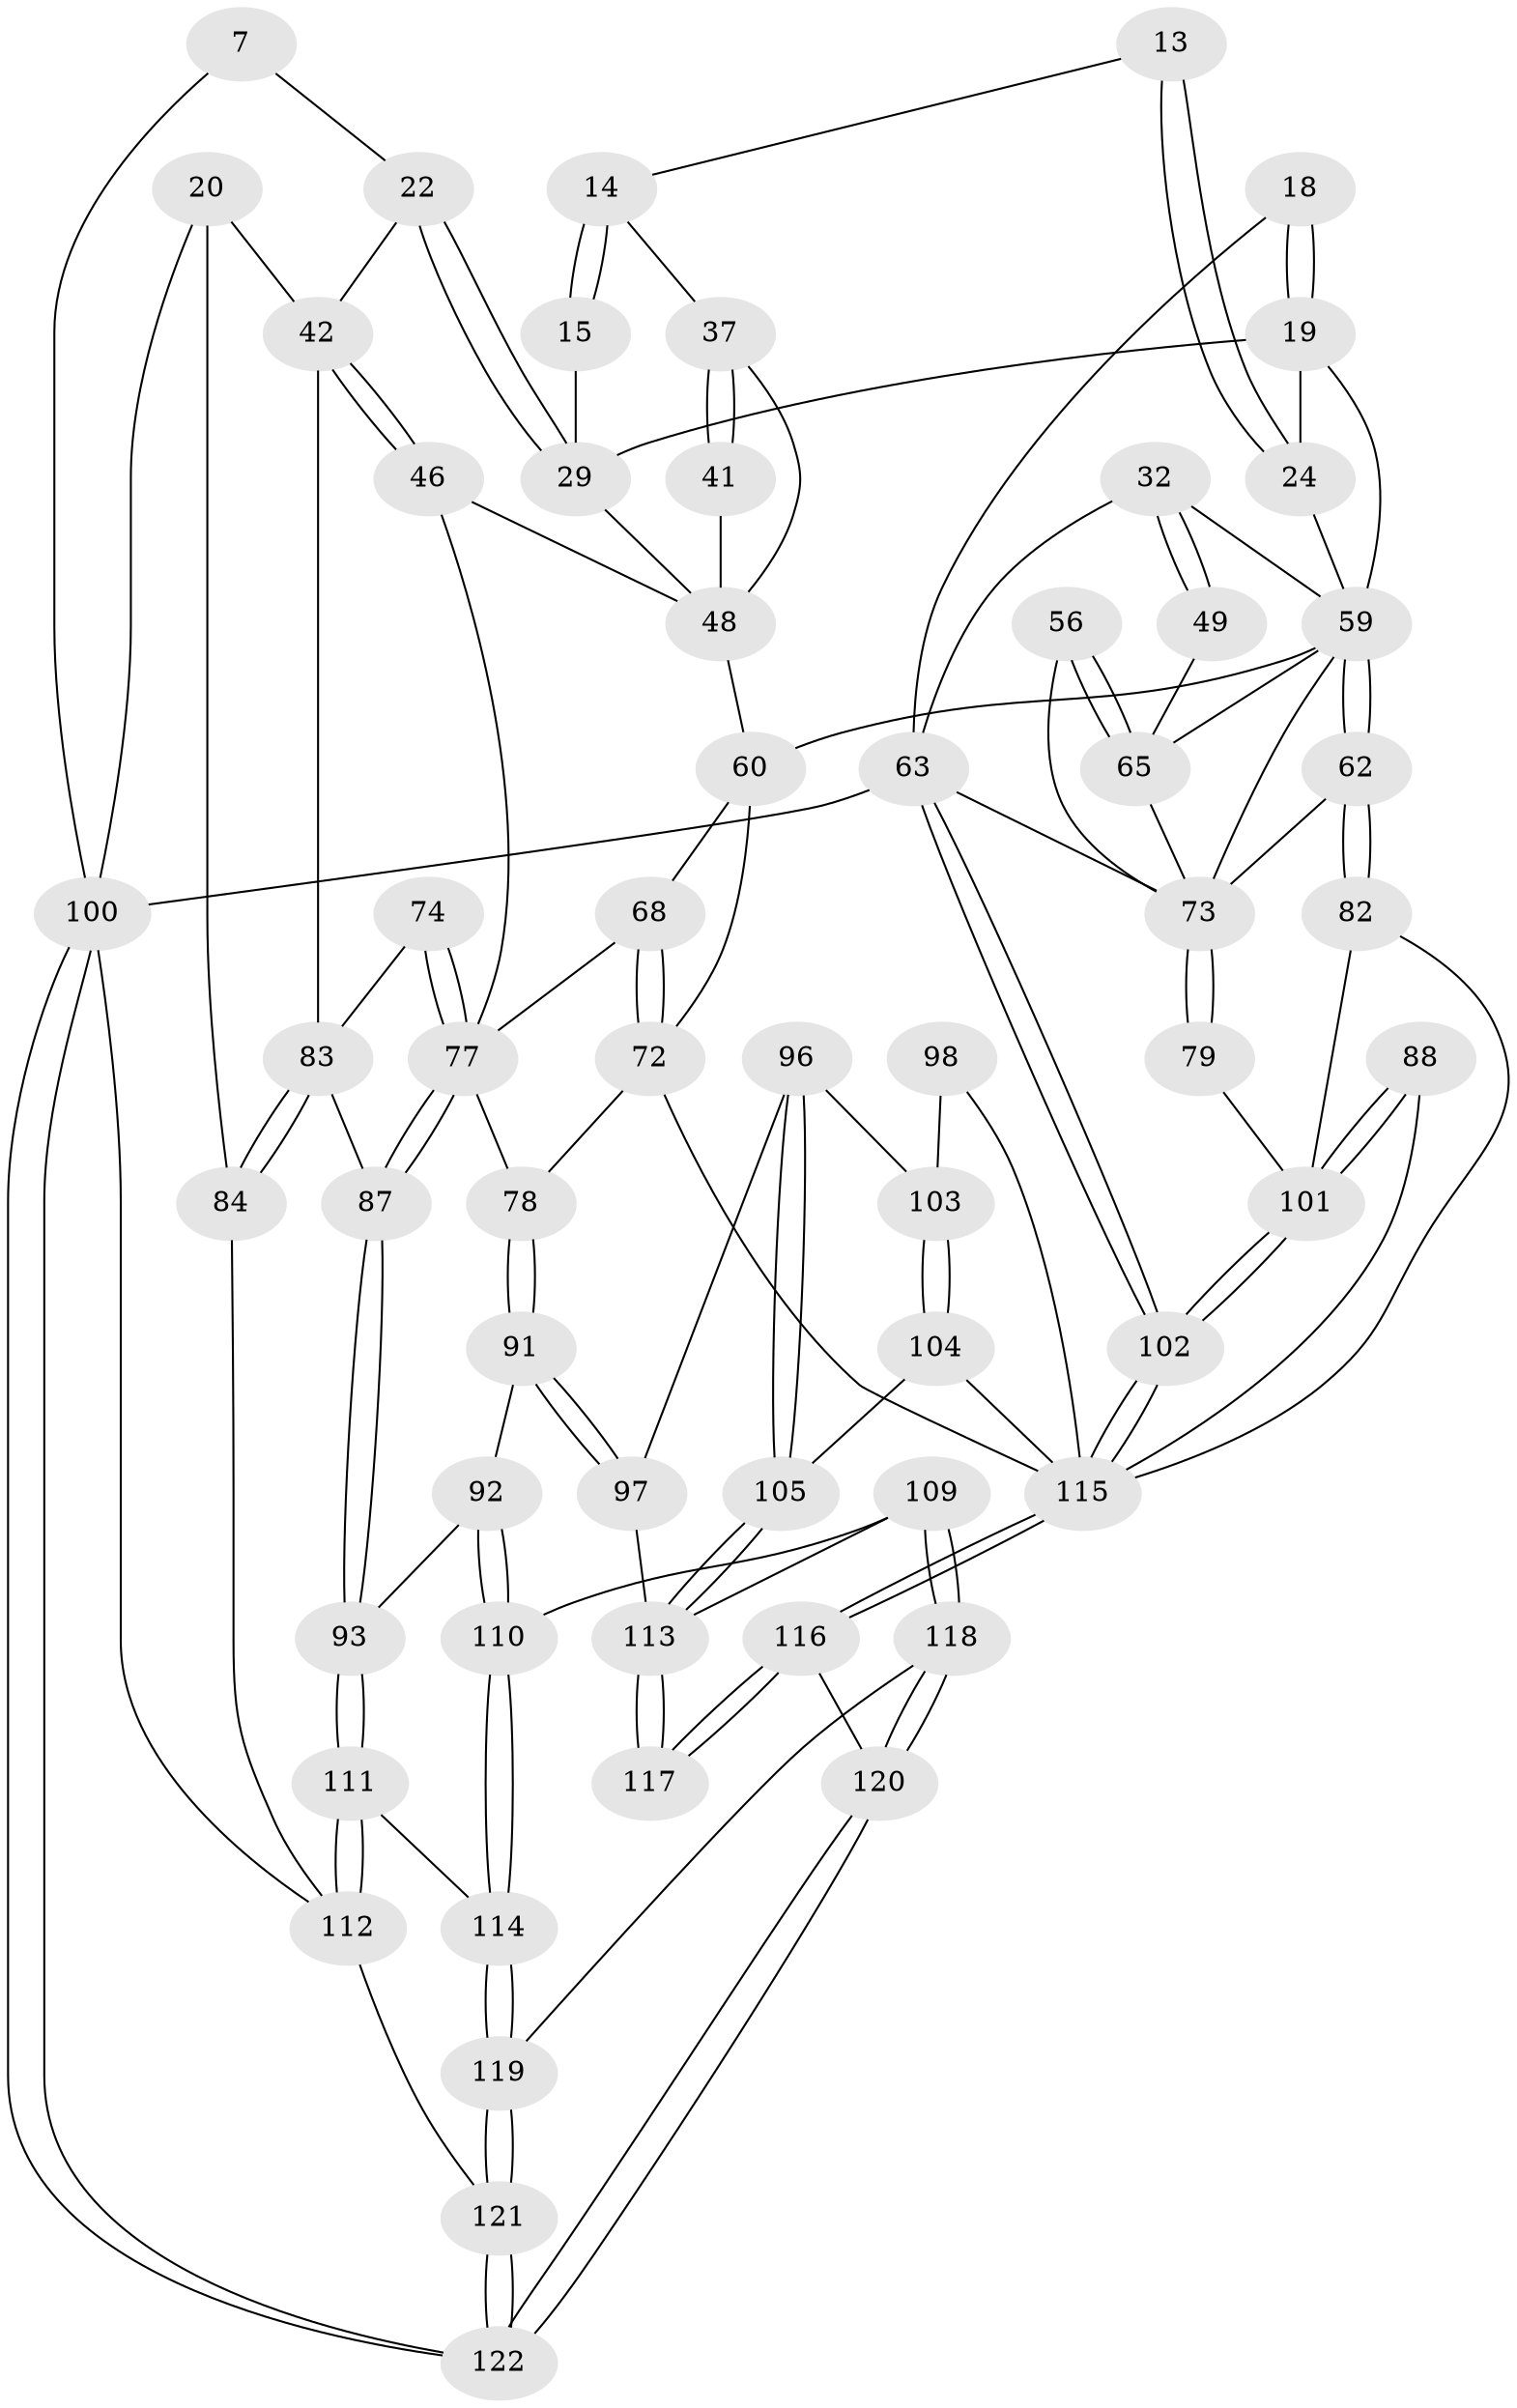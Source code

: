 // original degree distribution, {3: 0.040983606557377046, 4: 0.1885245901639344, 5: 0.5491803278688525, 6: 0.22131147540983606}
// Generated by graph-tools (version 1.1) at 2025/00/03/09/25 05:00:56]
// undirected, 61 vertices, 139 edges
graph export_dot {
graph [start="1"]
  node [color=gray90,style=filled];
  7 [pos="+0.1627232064750405+0"];
  13 [pos="+0.3939300270727303+0.1586584631124419"];
  14 [pos="+0.36762822421736213+0.16296481768939478"];
  15 [pos="+0.3671342606612449+0.16266951943353475"];
  18 [pos="+0.7553635245653408+0.14827933363595622",super="+4"];
  19 [pos="+0.6551065521605067+0.1415967483182439",super="+17+3+2"];
  20 [pos="+0+0.04352305144765232"];
  22 [pos="+0.16285010941753994+0.17990674176943366",super="+11"];
  24 [pos="+0.46779013066493325+0.16757682625541648",super="+16+12"];
  29 [pos="+0.200941243705126+0.23910368934716514",super="+28+27"];
  32 [pos="+0.8107534660314097+0.3052678902417613",super="+31"];
  37 [pos="+0.31396861157114875+0.24714453593592145",super="+36"];
  41 [pos="+0.3898742528845638+0.29222263291839196"];
  42 [pos="+0+0.37677280691481474",super="+23+21"];
  46 [pos="+0.10832784386591397+0.3996065414768969"];
  48 [pos="+0.22609923018278716+0.3819748939550162",super="+45+47"];
  49 [pos="+1+0"];
  56 [pos="+0.920707651193758+0.43425313347825517"];
  59 [pos="+0.6234412367884903+0.5001313019010383",super="+58"];
  60 [pos="+0.4554254229718348+0.509619820986742",super="+54+55"];
  62 [pos="+0.6679395646120216+0.5490264557415989",super="+61"];
  63 [pos="+1+1",super="+5"];
  65 [pos="+1+0.5924616542306395",super="+51+50+53"];
  68 [pos="+0.29863796603410186+0.5081334466026393"];
  72 [pos="+0.3352625924600036+0.5645766045505062",super="+71"];
  73 [pos="+0.8034693526482023+0.5287760112636157",super="+67+66"];
  74 [pos="+0.11633970759035317+0.5924274509634704"];
  77 [pos="+0.15318260060398056+0.6445222902479372",super="+76+69+70"];
  78 [pos="+0.3327963464927001+0.5662159427861451"];
  79 [pos="+0.8321358152730313+0.6355871949435336"];
  82 [pos="+0.6672555503738706+0.5648918814158008"];
  83 [pos="+0.021942315915544394+0.6754639202216649",super="+75+43"];
  84 [pos="+0+0.6446040046641728",super="+44"];
  87 [pos="+0.14666259377462676+0.701708673892355"];
  88 [pos="+0.7269832030215836+0.7621153225442471"];
  91 [pos="+0.23568721378921498+0.7165118861938397"];
  92 [pos="+0.2329480271628019+0.7168233904321452"];
  93 [pos="+0.15555866214785408+0.7135535794859266"];
  96 [pos="+0.41459963756017204+0.6963736595318065"];
  97 [pos="+0.3193882745438062+0.7531991173907147"];
  98 [pos="+0.616532677119699+0.7018878400704665",super="+94"];
  100 [pos="+0+1",super="+6"];
  101 [pos="+0.7693981860407688+0.7895021367472629",super="+80+81"];
  102 [pos="+0.9344331231227243+1"];
  103 [pos="+0.5401928043586268+0.738642890490386",super="+95"];
  104 [pos="+0.5196913518561183+0.7977553707130383"];
  105 [pos="+0.45455540096489144+0.7981450648305289"];
  109 [pos="+0.25633171723899584+0.8674314074042541"];
  110 [pos="+0.2548584903960694+0.8664936034205375"];
  111 [pos="+0.13275842346858957+0.8025853332923564"];
  112 [pos="+0+0.862952342991651",super="+99"];
  113 [pos="+0.41361953966637144+0.8653898017069085",super="+107+108"];
  114 [pos="+0.14784285569346162+0.8363447744359644"];
  115 [pos="+0.6822779291736877+1",super="+106+86"];
  116 [pos="+0.47563837678443843+1"];
  117 [pos="+0.419400362142773+0.9636546126720635"];
  118 [pos="+0.24952029107111703+0.9184042785503691"];
  119 [pos="+0.14124361425331652+0.9242100741450459"];
  120 [pos="+0.3667504263772145+1"];
  121 [pos="+0.12030460955348558+0.972631762106685"];
  122 [pos="+0.15971618921724787+1"];
  7 -- 100;
  7 -- 22;
  13 -- 14;
  13 -- 24 [weight=2];
  13 -- 24;
  14 -- 15;
  14 -- 15;
  14 -- 37;
  15 -- 29 [weight=2];
  18 -- 19 [weight=2];
  18 -- 19;
  18 -- 63;
  19 -- 24 [weight=2];
  19 -- 29;
  19 -- 59;
  20 -- 100;
  20 -- 42;
  20 -- 84;
  22 -- 29 [weight=2];
  22 -- 29;
  22 -- 42 [weight=2];
  24 -- 59;
  29 -- 48 [weight=2];
  32 -- 49 [weight=2];
  32 -- 49;
  32 -- 63;
  32 -- 59;
  37 -- 41 [weight=2];
  37 -- 41;
  37 -- 48;
  41 -- 48;
  42 -- 46;
  42 -- 46;
  42 -- 83;
  46 -- 77;
  46 -- 48;
  48 -- 60 [weight=2];
  49 -- 65;
  56 -- 65 [weight=2];
  56 -- 65;
  56 -- 73;
  59 -- 60 [weight=2];
  59 -- 62 [weight=2];
  59 -- 62;
  59 -- 65;
  59 -- 73;
  60 -- 72;
  60 -- 68;
  62 -- 82;
  62 -- 82;
  62 -- 73;
  63 -- 102;
  63 -- 102;
  63 -- 100 [weight=2];
  63 -- 73;
  65 -- 73;
  68 -- 72;
  68 -- 72;
  68 -- 77;
  72 -- 78;
  72 -- 115;
  73 -- 79 [weight=2];
  73 -- 79;
  74 -- 77 [weight=2];
  74 -- 77;
  74 -- 83;
  77 -- 87;
  77 -- 87;
  77 -- 78;
  78 -- 91;
  78 -- 91;
  79 -- 101;
  82 -- 101;
  82 -- 115;
  83 -- 84 [weight=2];
  83 -- 84;
  83 -- 87;
  84 -- 112;
  87 -- 93;
  87 -- 93;
  88 -- 101 [weight=2];
  88 -- 101;
  88 -- 115;
  91 -- 92;
  91 -- 97;
  91 -- 97;
  92 -- 93;
  92 -- 110;
  92 -- 110;
  93 -- 111;
  93 -- 111;
  96 -- 97;
  96 -- 105;
  96 -- 105;
  96 -- 103;
  97 -- 113;
  98 -- 103 [weight=2];
  98 -- 115 [weight=2];
  100 -- 122;
  100 -- 122;
  100 -- 112;
  101 -- 102;
  101 -- 102;
  102 -- 115;
  102 -- 115;
  103 -- 104;
  103 -- 104;
  104 -- 105;
  104 -- 115;
  105 -- 113;
  105 -- 113;
  109 -- 110;
  109 -- 118;
  109 -- 118;
  109 -- 113;
  110 -- 114;
  110 -- 114;
  111 -- 112;
  111 -- 112;
  111 -- 114;
  112 -- 121;
  113 -- 117 [weight=2];
  113 -- 117;
  114 -- 119;
  114 -- 119;
  115 -- 116;
  115 -- 116;
  116 -- 117;
  116 -- 117;
  116 -- 120;
  118 -- 119;
  118 -- 120;
  118 -- 120;
  119 -- 121;
  119 -- 121;
  120 -- 122;
  120 -- 122;
  121 -- 122;
  121 -- 122;
}
